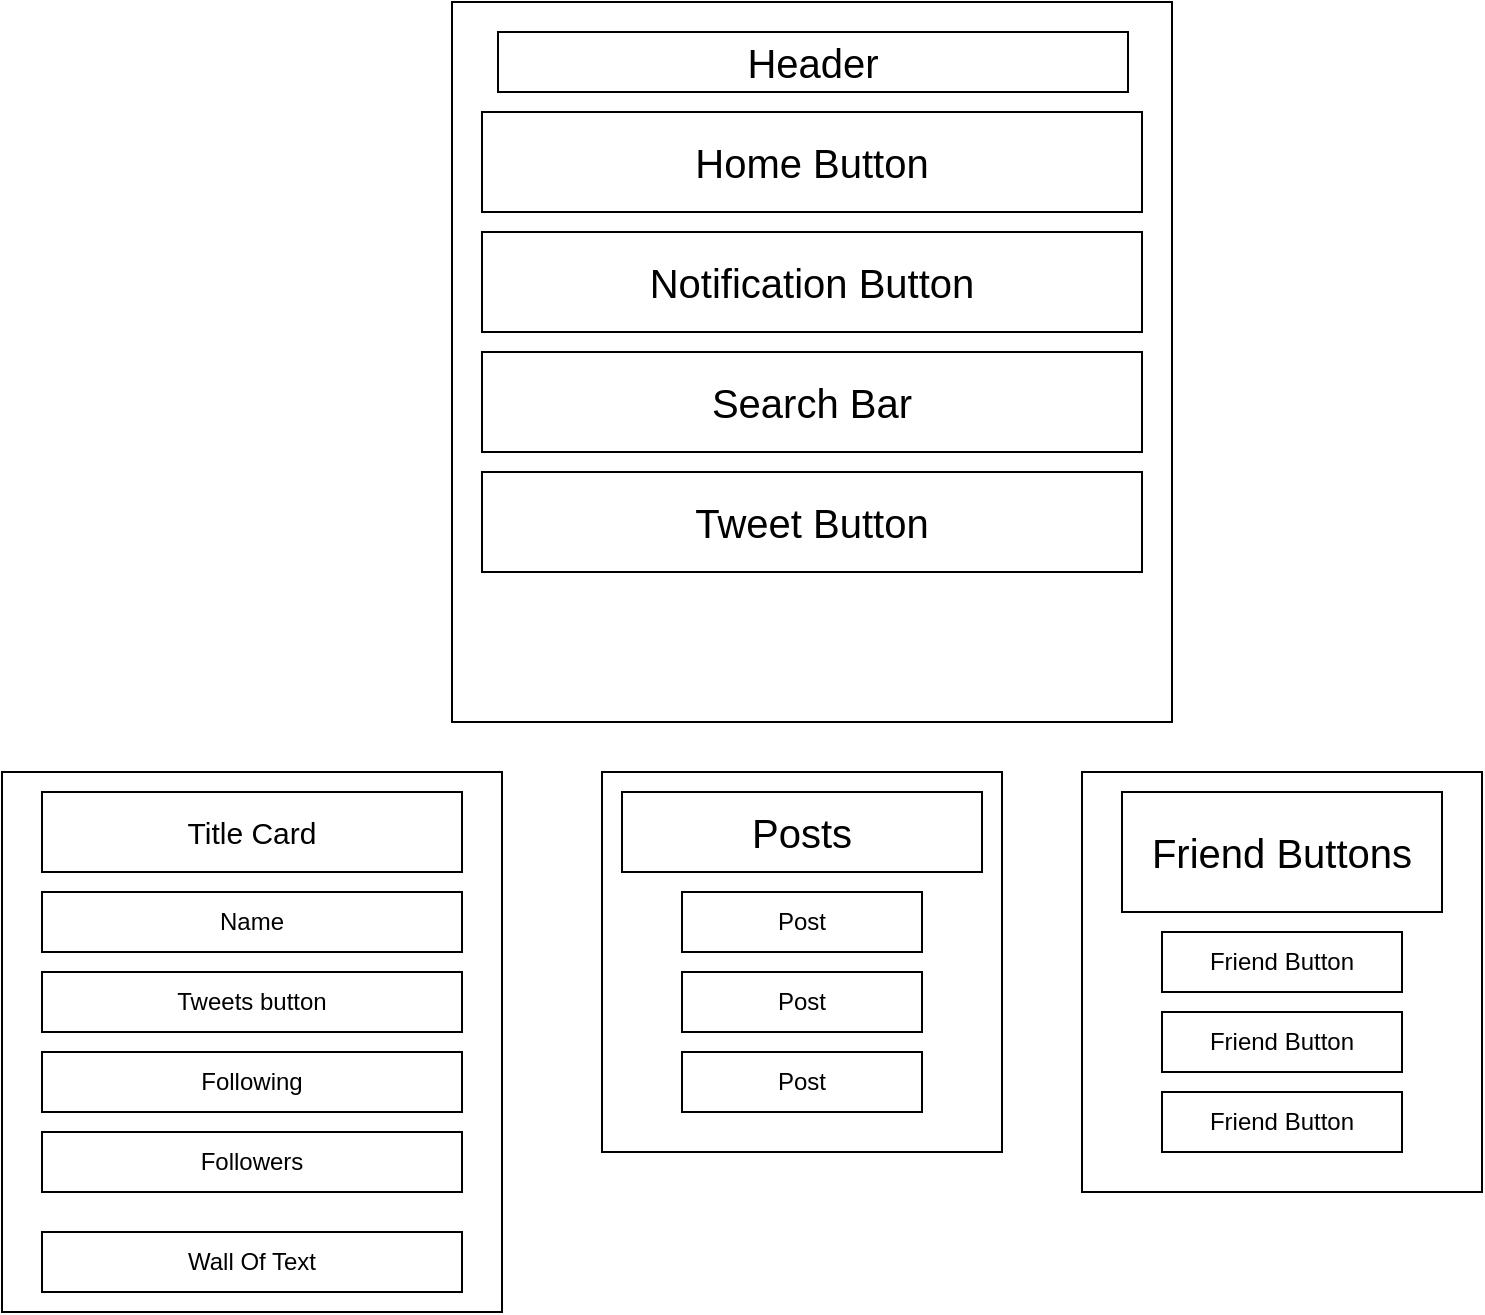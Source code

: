 <mxfile version="24.7.7">
  <diagram name="Page-1" id="G41o5TeunjA-o2MUel7V">
    <mxGraphModel dx="1434" dy="746" grid="1" gridSize="10" guides="1" tooltips="1" connect="1" arrows="1" fold="1" page="1" pageScale="1" pageWidth="850" pageHeight="1100" math="0" shadow="0">
      <root>
        <mxCell id="0" />
        <mxCell id="1" parent="0" />
        <mxCell id="JmkW9-d9a_F6F8Z1GE6X-4" value="" style="whiteSpace=wrap;html=1;aspect=fixed;" parent="1" vertex="1">
          <mxGeometry x="245" y="15" width="360" height="360" as="geometry" />
        </mxCell>
        <mxCell id="JmkW9-d9a_F6F8Z1GE6X-5" value="Header" style="rounded=0;whiteSpace=wrap;html=1;fontSize=20;" parent="1" vertex="1">
          <mxGeometry x="268" y="30" width="315" height="30" as="geometry" />
        </mxCell>
        <mxCell id="JmkW9-d9a_F6F8Z1GE6X-6" value="Home Button" style="rounded=0;whiteSpace=wrap;html=1;fontSize=20;" parent="1" vertex="1">
          <mxGeometry x="260" y="70" width="330" height="50" as="geometry" />
        </mxCell>
        <mxCell id="JmkW9-d9a_F6F8Z1GE6X-7" value="Notification Button" style="rounded=0;whiteSpace=wrap;html=1;fontSize=20;" parent="1" vertex="1">
          <mxGeometry x="260" y="130" width="330" height="50" as="geometry" />
        </mxCell>
        <mxCell id="JmkW9-d9a_F6F8Z1GE6X-8" value="Search Bar" style="rounded=0;whiteSpace=wrap;html=1;fontSize=20;" parent="1" vertex="1">
          <mxGeometry x="260" y="190" width="330" height="50" as="geometry" />
        </mxCell>
        <mxCell id="JmkW9-d9a_F6F8Z1GE6X-9" value="Tweet Button" style="rounded=0;whiteSpace=wrap;html=1;fontSize=20;" parent="1" vertex="1">
          <mxGeometry x="260" y="250" width="330" height="50" as="geometry" />
        </mxCell>
        <mxCell id="JmkW9-d9a_F6F8Z1GE6X-10" style="edgeStyle=orthogonalEdgeStyle;rounded=0;orthogonalLoop=1;jettySize=auto;html=1;exitX=0.5;exitY=1;exitDx=0;exitDy=0;" parent="1" source="JmkW9-d9a_F6F8Z1GE6X-4" target="JmkW9-d9a_F6F8Z1GE6X-4" edge="1">
          <mxGeometry relative="1" as="geometry" />
        </mxCell>
        <mxCell id="JmkW9-d9a_F6F8Z1GE6X-11" style="edgeStyle=orthogonalEdgeStyle;rounded=0;orthogonalLoop=1;jettySize=auto;html=1;exitX=0.5;exitY=1;exitDx=0;exitDy=0;" parent="1" source="JmkW9-d9a_F6F8Z1GE6X-4" target="JmkW9-d9a_F6F8Z1GE6X-4" edge="1">
          <mxGeometry relative="1" as="geometry" />
        </mxCell>
        <mxCell id="JmkW9-d9a_F6F8Z1GE6X-13" style="edgeStyle=orthogonalEdgeStyle;rounded=0;orthogonalLoop=1;jettySize=auto;html=1;exitX=0.5;exitY=1;exitDx=0;exitDy=0;" parent="1" source="JmkW9-d9a_F6F8Z1GE6X-4" target="JmkW9-d9a_F6F8Z1GE6X-4" edge="1">
          <mxGeometry relative="1" as="geometry" />
        </mxCell>
        <mxCell id="JmkW9-d9a_F6F8Z1GE6X-16" style="edgeStyle=orthogonalEdgeStyle;rounded=0;orthogonalLoop=1;jettySize=auto;html=1;exitX=0.5;exitY=1;exitDx=0;exitDy=0;" parent="1" source="JmkW9-d9a_F6F8Z1GE6X-4" target="JmkW9-d9a_F6F8Z1GE6X-4" edge="1">
          <mxGeometry relative="1" as="geometry" />
        </mxCell>
        <mxCell id="JmkW9-d9a_F6F8Z1GE6X-20" value="" style="rounded=0;whiteSpace=wrap;html=1;" parent="1" vertex="1">
          <mxGeometry x="20" y="400" width="250" height="270" as="geometry" />
        </mxCell>
        <mxCell id="JmkW9-d9a_F6F8Z1GE6X-21" value="Title Card" style="rounded=0;whiteSpace=wrap;html=1;fontSize=15;" parent="1" vertex="1">
          <mxGeometry x="40" y="410" width="210" height="40" as="geometry" />
        </mxCell>
        <mxCell id="JmkW9-d9a_F6F8Z1GE6X-22" value="Name" style="rounded=0;whiteSpace=wrap;html=1;" parent="1" vertex="1">
          <mxGeometry x="40" y="460" width="210" height="30" as="geometry" />
        </mxCell>
        <mxCell id="JmkW9-d9a_F6F8Z1GE6X-23" value="Tweets button" style="rounded=0;whiteSpace=wrap;html=1;" parent="1" vertex="1">
          <mxGeometry x="40" y="500" width="210" height="30" as="geometry" />
        </mxCell>
        <mxCell id="JmkW9-d9a_F6F8Z1GE6X-24" value="Following" style="rounded=0;whiteSpace=wrap;html=1;" parent="1" vertex="1">
          <mxGeometry x="40" y="540" width="210" height="30" as="geometry" />
        </mxCell>
        <mxCell id="JmkW9-d9a_F6F8Z1GE6X-25" value="Followers" style="rounded=0;whiteSpace=wrap;html=1;" parent="1" vertex="1">
          <mxGeometry x="40" y="580" width="210" height="30" as="geometry" />
        </mxCell>
        <mxCell id="JmkW9-d9a_F6F8Z1GE6X-27" value="Wall Of Text" style="rounded=0;whiteSpace=wrap;html=1;" parent="1" vertex="1">
          <mxGeometry x="40" y="630" width="210" height="30" as="geometry" />
        </mxCell>
        <mxCell id="JmkW9-d9a_F6F8Z1GE6X-28" style="edgeStyle=orthogonalEdgeStyle;rounded=0;orthogonalLoop=1;jettySize=auto;html=1;exitX=0.5;exitY=1;exitDx=0;exitDy=0;" parent="1" source="JmkW9-d9a_F6F8Z1GE6X-27" target="JmkW9-d9a_F6F8Z1GE6X-27" edge="1">
          <mxGeometry relative="1" as="geometry" />
        </mxCell>
        <mxCell id="JmkW9-d9a_F6F8Z1GE6X-29" style="edgeStyle=orthogonalEdgeStyle;rounded=0;orthogonalLoop=1;jettySize=auto;html=1;exitX=0.5;exitY=1;exitDx=0;exitDy=0;" parent="1" source="JmkW9-d9a_F6F8Z1GE6X-27" target="JmkW9-d9a_F6F8Z1GE6X-27" edge="1">
          <mxGeometry relative="1" as="geometry" />
        </mxCell>
        <mxCell id="JmkW9-d9a_F6F8Z1GE6X-31" value="" style="rounded=0;whiteSpace=wrap;html=1;" parent="1" vertex="1">
          <mxGeometry x="320" y="400" width="200" height="190" as="geometry" />
        </mxCell>
        <mxCell id="JmkW9-d9a_F6F8Z1GE6X-32" value="Posts" style="rounded=0;whiteSpace=wrap;html=1;fontSize=20;" parent="1" vertex="1">
          <mxGeometry x="330" y="410" width="180" height="40" as="geometry" />
        </mxCell>
        <mxCell id="JmkW9-d9a_F6F8Z1GE6X-34" value="Post" style="rounded=0;whiteSpace=wrap;html=1;" parent="1" vertex="1">
          <mxGeometry x="360" y="460" width="120" height="30" as="geometry" />
        </mxCell>
        <mxCell id="JmkW9-d9a_F6F8Z1GE6X-35" value="Post" style="rounded=0;whiteSpace=wrap;html=1;" parent="1" vertex="1">
          <mxGeometry x="360" y="500" width="120" height="30" as="geometry" />
        </mxCell>
        <mxCell id="JmkW9-d9a_F6F8Z1GE6X-36" value="Post" style="rounded=0;whiteSpace=wrap;html=1;" parent="1" vertex="1">
          <mxGeometry x="360" y="540" width="120" height="30" as="geometry" />
        </mxCell>
        <mxCell id="JmkW9-d9a_F6F8Z1GE6X-37" value="" style="rounded=0;whiteSpace=wrap;html=1;" parent="1" vertex="1">
          <mxGeometry x="560" y="400" width="200" height="210" as="geometry" />
        </mxCell>
        <mxCell id="JmkW9-d9a_F6F8Z1GE6X-39" value="Friend Buttons" style="rounded=0;whiteSpace=wrap;html=1;fontSize=20;" parent="1" vertex="1">
          <mxGeometry x="580" y="410" width="160" height="60" as="geometry" />
        </mxCell>
        <mxCell id="JmkW9-d9a_F6F8Z1GE6X-41" value="Friend Button" style="rounded=0;whiteSpace=wrap;html=1;" parent="1" vertex="1">
          <mxGeometry x="600" y="480" width="120" height="30" as="geometry" />
        </mxCell>
        <mxCell id="JmkW9-d9a_F6F8Z1GE6X-42" value="Friend Button" style="rounded=0;whiteSpace=wrap;html=1;" parent="1" vertex="1">
          <mxGeometry x="600" y="520" width="120" height="30" as="geometry" />
        </mxCell>
        <mxCell id="JmkW9-d9a_F6F8Z1GE6X-43" value="Friend Button" style="rounded=0;whiteSpace=wrap;html=1;" parent="1" vertex="1">
          <mxGeometry x="600" y="560" width="120" height="30" as="geometry" />
        </mxCell>
      </root>
    </mxGraphModel>
  </diagram>
</mxfile>
